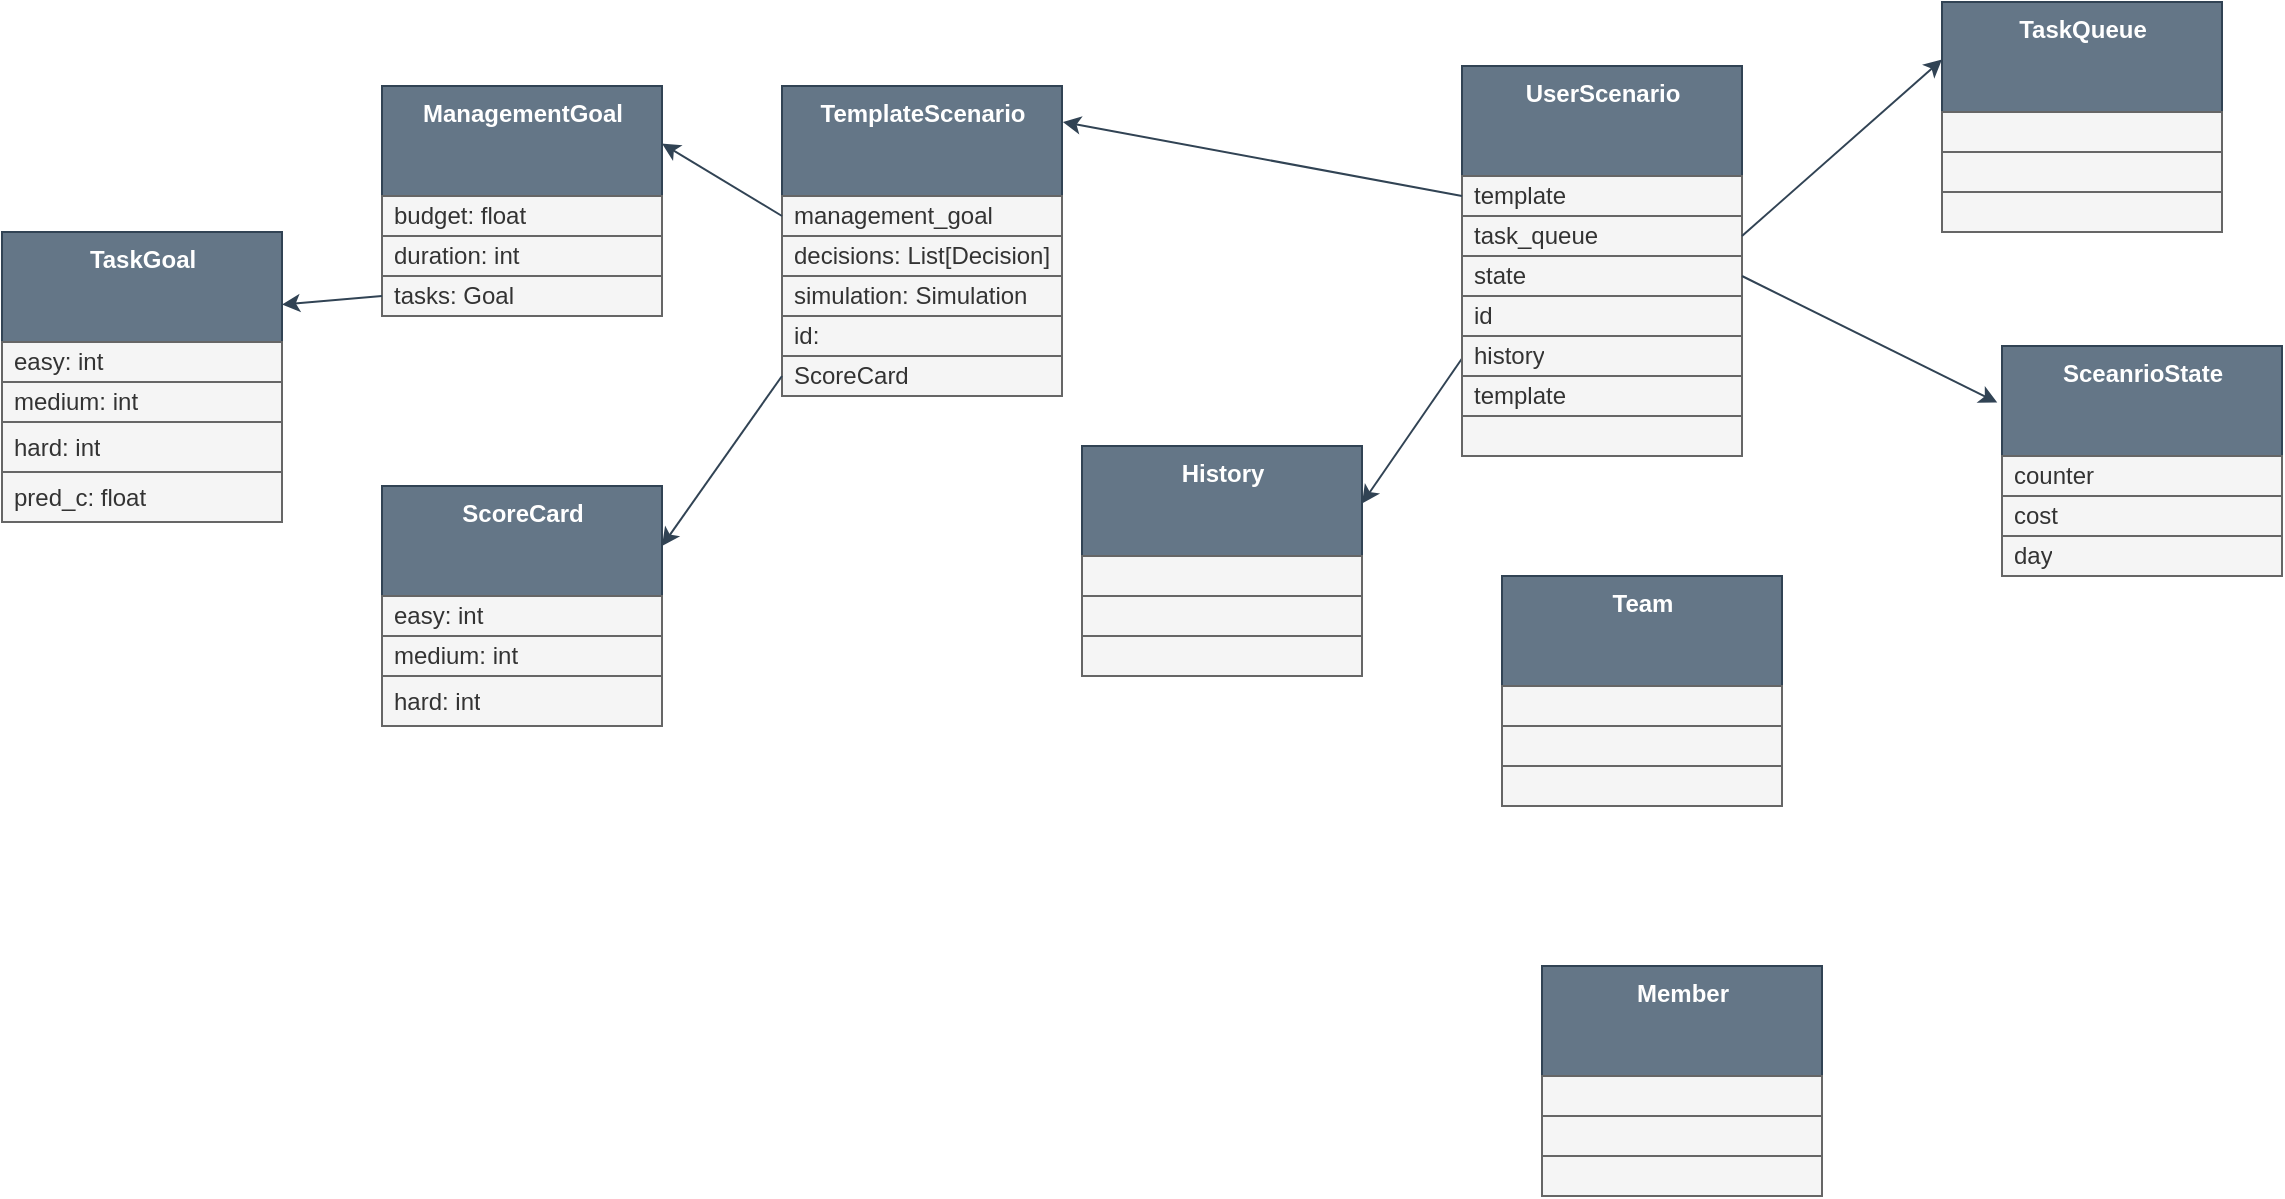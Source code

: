 <mxfile>
    <diagram id="EB7PPlUUMC7T7BG0MIpG" name="Page-1">
        <mxGraphModel dx="2025" dy="945" grid="1" gridSize="10" guides="1" tooltips="1" connect="1" arrows="1" fold="1" page="1" pageScale="1" pageWidth="827" pageHeight="1169" background="#ffffff" math="0" shadow="0">
            <root>
                <mxCell id="0"/>
                <mxCell id="1" parent="0"/>
                <mxCell id="14" value="&lt;b&gt;TemplateScenario&lt;/b&gt;" style="swimlane;fontStyle=0;align=center;verticalAlign=top;childLayout=stackLayout;horizontal=1;startSize=55;horizontalStack=0;resizeParent=1;resizeParentMax=0;resizeLast=0;collapsible=0;marginBottom=0;html=1;fillColor=#647687;strokeColor=#314354;fontColor=#ffffff;" parent="1" vertex="1">
                    <mxGeometry x="170" y="110" width="140" height="155" as="geometry"/>
                </mxCell>
                <mxCell id="15" value="management_goal" style="text;html=1;strokeColor=#666666;fillColor=#f5f5f5;align=left;verticalAlign=middle;spacingLeft=4;spacingRight=4;overflow=hidden;rotatable=0;points=[[0,0.5],[1,0.5]];portConstraint=eastwest;fontColor=#333333;" parent="14" vertex="1">
                    <mxGeometry y="55" width="140" height="20" as="geometry"/>
                </mxCell>
                <mxCell id="16" value="decisions: List[Decision]" style="text;html=1;strokeColor=#666666;fillColor=#f5f5f5;align=left;verticalAlign=middle;spacingLeft=4;spacingRight=4;overflow=hidden;rotatable=0;points=[[0,0.5],[1,0.5]];portConstraint=eastwest;fontColor=#333333;" parent="14" vertex="1">
                    <mxGeometry y="75" width="140" height="20" as="geometry"/>
                </mxCell>
                <mxCell id="33" value="simulation: Simulation" style="text;html=1;strokeColor=#666666;fillColor=#f5f5f5;align=left;verticalAlign=middle;spacingLeft=4;spacingRight=4;overflow=hidden;rotatable=0;points=[[0,0.5],[1,0.5]];portConstraint=eastwest;fontColor=#333333;" parent="14" vertex="1">
                    <mxGeometry y="95" width="140" height="20" as="geometry"/>
                </mxCell>
                <mxCell id="45" value="id:&amp;nbsp;" style="text;html=1;strokeColor=#666666;fillColor=#f5f5f5;align=left;verticalAlign=middle;spacingLeft=4;spacingRight=4;overflow=hidden;rotatable=0;points=[[0,0.5],[1,0.5]];portConstraint=eastwest;fontColor=#333333;" parent="14" vertex="1">
                    <mxGeometry y="115" width="140" height="20" as="geometry"/>
                </mxCell>
                <mxCell id="50" value="ScoreCard" style="text;html=1;strokeColor=#666666;fillColor=#f5f5f5;align=left;verticalAlign=middle;spacingLeft=4;spacingRight=4;overflow=hidden;rotatable=0;points=[[0,0.5],[1,0.5]];portConstraint=eastwest;fontColor=#333333;" parent="14" vertex="1">
                    <mxGeometry y="135" width="140" height="20" as="geometry"/>
                </mxCell>
                <mxCell id="90" style="edgeStyle=none;html=1;exitX=0;exitY=0.75;exitDx=0;exitDy=0;entryX=1;entryY=0.25;entryDx=0;entryDy=0;fontColor=#000000;fillColor=#647687;strokeColor=#314354;" parent="1" source="22" target="86" edge="1">
                    <mxGeometry relative="1" as="geometry"/>
                </mxCell>
                <mxCell id="22" value="&lt;b&gt;UserScenario&lt;/b&gt;" style="swimlane;fontStyle=0;align=center;verticalAlign=top;childLayout=stackLayout;horizontal=1;startSize=55;horizontalStack=0;resizeParent=1;resizeParentMax=0;resizeLast=0;collapsible=0;marginBottom=0;html=1;fillColor=#647687;strokeColor=#314354;fontColor=#ffffff;" parent="1" vertex="1">
                    <mxGeometry x="510" y="100" width="140" height="195" as="geometry"/>
                </mxCell>
                <mxCell id="23" value="template" style="text;html=1;strokeColor=#666666;fillColor=#f5f5f5;align=left;verticalAlign=middle;spacingLeft=4;spacingRight=4;overflow=hidden;rotatable=0;points=[[0,0.5],[1,0.5]];portConstraint=eastwest;fontColor=#333333;" parent="22" vertex="1">
                    <mxGeometry y="55" width="140" height="20" as="geometry"/>
                </mxCell>
                <mxCell id="24" value="task_queue" style="text;html=1;strokeColor=#666666;fillColor=#f5f5f5;align=left;verticalAlign=middle;spacingLeft=4;spacingRight=4;overflow=hidden;rotatable=0;points=[[0,0.5],[1,0.5]];portConstraint=eastwest;fontColor=#333333;" parent="22" vertex="1">
                    <mxGeometry y="75" width="140" height="20" as="geometry"/>
                </mxCell>
                <mxCell id="25" value="state" style="text;html=1;strokeColor=#666666;fillColor=#f5f5f5;align=left;verticalAlign=middle;spacingLeft=4;spacingRight=4;overflow=hidden;rotatable=0;points=[[0,0.5],[1,0.5]];portConstraint=eastwest;fontColor=#333333;" parent="22" vertex="1">
                    <mxGeometry y="95" width="140" height="20" as="geometry"/>
                </mxCell>
                <mxCell id="85" value="id" style="text;html=1;strokeColor=#666666;fillColor=#f5f5f5;align=left;verticalAlign=middle;spacingLeft=4;spacingRight=4;overflow=hidden;rotatable=0;points=[[0,0.5],[1,0.5]];portConstraint=eastwest;fontColor=#333333;" parent="22" vertex="1">
                    <mxGeometry y="115" width="140" height="20" as="geometry"/>
                </mxCell>
                <mxCell id="84" value="history" style="text;html=1;strokeColor=#666666;fillColor=#f5f5f5;align=left;verticalAlign=middle;spacingLeft=4;spacingRight=4;overflow=hidden;rotatable=0;points=[[0,0.5],[1,0.5]];portConstraint=eastwest;fontColor=#333333;" parent="22" vertex="1">
                    <mxGeometry y="135" width="140" height="20" as="geometry"/>
                </mxCell>
                <mxCell id="83" value="template" style="text;html=1;strokeColor=#666666;fillColor=#f5f5f5;align=left;verticalAlign=middle;spacingLeft=4;spacingRight=4;overflow=hidden;rotatable=0;points=[[0,0.5],[1,0.5]];portConstraint=eastwest;fontColor=#333333;" parent="22" vertex="1">
                    <mxGeometry y="155" width="140" height="20" as="geometry"/>
                </mxCell>
                <mxCell id="28" value="" style="text;html=1;strokeColor=#666666;fillColor=#f5f5f5;align=left;verticalAlign=middle;spacingLeft=4;spacingRight=4;overflow=hidden;rotatable=0;points=[[0,0.5],[1,0.5]];portConstraint=eastwest;fontColor=#333333;" parent="22" vertex="1">
                    <mxGeometry y="175" width="140" height="20" as="geometry"/>
                </mxCell>
                <mxCell id="29" style="edgeStyle=none;html=1;exitX=0;exitY=0.5;exitDx=0;exitDy=0;entryX=1.003;entryY=0.116;entryDx=0;entryDy=0;fontColor=#000000;fillColor=#647687;strokeColor=#314354;entryPerimeter=0;" parent="1" source="23" target="14" edge="1">
                    <mxGeometry relative="1" as="geometry"/>
                </mxCell>
                <mxCell id="51" value="&lt;b&gt;ManagementGoal&lt;/b&gt;" style="swimlane;fontStyle=0;align=center;verticalAlign=top;childLayout=stackLayout;horizontal=1;startSize=55;horizontalStack=0;resizeParent=1;resizeParentMax=0;resizeLast=0;collapsible=0;marginBottom=0;html=1;fillColor=#647687;strokeColor=#314354;fontColor=#ffffff;" parent="1" vertex="1">
                    <mxGeometry x="-30" y="110" width="140" height="115" as="geometry"/>
                </mxCell>
                <mxCell id="52" value="budget: float" style="text;html=1;strokeColor=#666666;fillColor=#f5f5f5;align=left;verticalAlign=middle;spacingLeft=4;spacingRight=4;overflow=hidden;rotatable=0;points=[[0,0.5],[1,0.5]];portConstraint=eastwest;fontColor=#333333;" parent="51" vertex="1">
                    <mxGeometry y="55" width="140" height="20" as="geometry"/>
                </mxCell>
                <mxCell id="53" value="duration: int" style="text;html=1;strokeColor=#666666;fillColor=#f5f5f5;align=left;verticalAlign=middle;spacingLeft=4;spacingRight=4;overflow=hidden;rotatable=0;points=[[0,0.5],[1,0.5]];portConstraint=eastwest;fontColor=#333333;" parent="51" vertex="1">
                    <mxGeometry y="75" width="140" height="20" as="geometry"/>
                </mxCell>
                <mxCell id="54" value="tasks: Goal" style="text;html=1;strokeColor=#666666;fillColor=#f5f5f5;align=left;verticalAlign=middle;spacingLeft=4;spacingRight=4;overflow=hidden;rotatable=0;points=[[0,0.5],[1,0.5]];portConstraint=eastwest;fontColor=#333333;" parent="51" vertex="1">
                    <mxGeometry y="95" width="140" height="20" as="geometry"/>
                </mxCell>
                <mxCell id="58" value="&lt;b&gt;TaskGoal&lt;/b&gt;" style="swimlane;fontStyle=0;align=center;verticalAlign=top;childLayout=stackLayout;horizontal=1;startSize=55;horizontalStack=0;resizeParent=1;resizeParentMax=0;resizeLast=0;collapsible=0;marginBottom=0;html=1;fillColor=#647687;strokeColor=#314354;fontColor=#ffffff;" parent="1" vertex="1">
                    <mxGeometry x="-220" y="183" width="140" height="145" as="geometry"/>
                </mxCell>
                <mxCell id="59" value="easy: int" style="text;html=1;strokeColor=#666666;fillColor=#f5f5f5;align=left;verticalAlign=middle;spacingLeft=4;spacingRight=4;overflow=hidden;rotatable=0;points=[[0,0.5],[1,0.5]];portConstraint=eastwest;fontColor=#333333;" parent="58" vertex="1">
                    <mxGeometry y="55" width="140" height="20" as="geometry"/>
                </mxCell>
                <mxCell id="60" value="medium: int" style="text;html=1;strokeColor=#666666;fillColor=#f5f5f5;align=left;verticalAlign=middle;spacingLeft=4;spacingRight=4;overflow=hidden;rotatable=0;points=[[0,0.5],[1,0.5]];portConstraint=eastwest;fontColor=#333333;" parent="58" vertex="1">
                    <mxGeometry y="75" width="140" height="20" as="geometry"/>
                </mxCell>
                <mxCell id="61" value="hard: int" style="text;html=1;strokeColor=#666666;fillColor=#f5f5f5;align=left;verticalAlign=middle;spacingLeft=4;spacingRight=4;overflow=hidden;rotatable=0;points=[[0,0.5],[1,0.5]];portConstraint=eastwest;fontColor=#333333;" parent="58" vertex="1">
                    <mxGeometry y="95" width="140" height="25" as="geometry"/>
                </mxCell>
                <mxCell id="67" value="pred_c: float" style="text;html=1;strokeColor=#666666;fillColor=#f5f5f5;align=left;verticalAlign=middle;spacingLeft=4;spacingRight=4;overflow=hidden;rotatable=0;points=[[0,0.5],[1,0.5]];portConstraint=eastwest;fontColor=#333333;" parent="58" vertex="1">
                    <mxGeometry y="120" width="140" height="25" as="geometry"/>
                </mxCell>
                <mxCell id="65" style="edgeStyle=none;html=1;exitX=0;exitY=0.5;exitDx=0;exitDy=0;entryX=1;entryY=0.25;entryDx=0;entryDy=0;fontColor=#000000;fillColor=#647687;strokeColor=#314354;" parent="1" source="54" target="58" edge="1">
                    <mxGeometry relative="1" as="geometry"/>
                </mxCell>
                <mxCell id="66" style="edgeStyle=none;html=1;entryX=1;entryY=0.25;entryDx=0;entryDy=0;fontColor=#000000;exitX=0;exitY=0.5;exitDx=0;exitDy=0;fillColor=#647687;strokeColor=#314354;" parent="1" source="15" target="51" edge="1">
                    <mxGeometry relative="1" as="geometry"/>
                </mxCell>
                <mxCell id="68" value="&lt;b&gt;ScoreCard&lt;/b&gt;" style="swimlane;fontStyle=0;align=center;verticalAlign=top;childLayout=stackLayout;horizontal=1;startSize=55;horizontalStack=0;resizeParent=1;resizeParentMax=0;resizeLast=0;collapsible=0;marginBottom=0;html=1;fillColor=#647687;strokeColor=#314354;fontColor=#ffffff;" parent="1" vertex="1">
                    <mxGeometry x="-30" y="310" width="140" height="120" as="geometry"/>
                </mxCell>
                <mxCell id="69" value="easy: int" style="text;html=1;strokeColor=#666666;fillColor=#f5f5f5;align=left;verticalAlign=middle;spacingLeft=4;spacingRight=4;overflow=hidden;rotatable=0;points=[[0,0.5],[1,0.5]];portConstraint=eastwest;fontColor=#333333;" parent="68" vertex="1">
                    <mxGeometry y="55" width="140" height="20" as="geometry"/>
                </mxCell>
                <mxCell id="70" value="medium: int" style="text;html=1;strokeColor=#666666;fillColor=#f5f5f5;align=left;verticalAlign=middle;spacingLeft=4;spacingRight=4;overflow=hidden;rotatable=0;points=[[0,0.5],[1,0.5]];portConstraint=eastwest;fontColor=#333333;" parent="68" vertex="1">
                    <mxGeometry y="75" width="140" height="20" as="geometry"/>
                </mxCell>
                <mxCell id="71" value="hard: int" style="text;html=1;strokeColor=#666666;fillColor=#f5f5f5;align=left;verticalAlign=middle;spacingLeft=4;spacingRight=4;overflow=hidden;rotatable=0;points=[[0,0.5],[1,0.5]];portConstraint=eastwest;fontColor=#333333;" parent="68" vertex="1">
                    <mxGeometry y="95" width="140" height="25" as="geometry"/>
                </mxCell>
                <mxCell id="72" style="edgeStyle=none;html=1;entryX=1;entryY=0.25;entryDx=0;entryDy=0;fontColor=#000000;exitX=0;exitY=0.5;exitDx=0;exitDy=0;fillColor=#647687;strokeColor=#314354;" parent="1" source="50" target="68" edge="1">
                    <mxGeometry relative="1" as="geometry"/>
                </mxCell>
                <mxCell id="73" value="&lt;b&gt;TaskQueue&lt;/b&gt;" style="swimlane;fontStyle=0;align=center;verticalAlign=top;childLayout=stackLayout;horizontal=1;startSize=55;horizontalStack=0;resizeParent=1;resizeParentMax=0;resizeLast=0;collapsible=0;marginBottom=0;html=1;fillColor=#647687;strokeColor=#314354;fontColor=#ffffff;" parent="1" vertex="1">
                    <mxGeometry x="750" y="68" width="140" height="115" as="geometry"/>
                </mxCell>
                <mxCell id="74" value="" style="text;html=1;strokeColor=#666666;fillColor=#f5f5f5;align=left;verticalAlign=middle;spacingLeft=4;spacingRight=4;overflow=hidden;rotatable=0;points=[[0,0.5],[1,0.5]];portConstraint=eastwest;fontColor=#333333;" parent="73" vertex="1">
                    <mxGeometry y="55" width="140" height="20" as="geometry"/>
                </mxCell>
                <mxCell id="75" value="" style="text;html=1;strokeColor=#666666;fillColor=#f5f5f5;align=left;verticalAlign=middle;spacingLeft=4;spacingRight=4;overflow=hidden;rotatable=0;points=[[0,0.5],[1,0.5]];portConstraint=eastwest;fontColor=#333333;" parent="73" vertex="1">
                    <mxGeometry y="75" width="140" height="20" as="geometry"/>
                </mxCell>
                <mxCell id="76" value="" style="text;html=1;strokeColor=#666666;fillColor=#f5f5f5;align=left;verticalAlign=middle;spacingLeft=4;spacingRight=4;overflow=hidden;rotatable=0;points=[[0,0.5],[1,0.5]];portConstraint=eastwest;fontColor=#333333;" parent="73" vertex="1">
                    <mxGeometry y="95" width="140" height="20" as="geometry"/>
                </mxCell>
                <mxCell id="77" style="edgeStyle=none;html=1;entryX=0;entryY=0.25;entryDx=0;entryDy=0;fontColor=#000000;exitX=1;exitY=0.5;exitDx=0;exitDy=0;fillColor=#647687;strokeColor=#314354;" parent="1" source="24" target="73" edge="1">
                    <mxGeometry relative="1" as="geometry"/>
                </mxCell>
                <mxCell id="78" value="&lt;b&gt;SceanrioState&lt;/b&gt;" style="swimlane;fontStyle=0;align=center;verticalAlign=top;childLayout=stackLayout;horizontal=1;startSize=55;horizontalStack=0;resizeParent=1;resizeParentMax=0;resizeLast=0;collapsible=0;marginBottom=0;html=1;fillColor=#647687;strokeColor=#314354;fontColor=#ffffff;" parent="1" vertex="1">
                    <mxGeometry x="780" y="240" width="140" height="115" as="geometry"/>
                </mxCell>
                <mxCell id="79" value="counter" style="text;html=1;strokeColor=#666666;fillColor=#f5f5f5;align=left;verticalAlign=middle;spacingLeft=4;spacingRight=4;overflow=hidden;rotatable=0;points=[[0,0.5],[1,0.5]];portConstraint=eastwest;fontColor=#333333;" parent="78" vertex="1">
                    <mxGeometry y="55" width="140" height="20" as="geometry"/>
                </mxCell>
                <mxCell id="80" value="cost" style="text;html=1;strokeColor=#666666;fillColor=#f5f5f5;align=left;verticalAlign=middle;spacingLeft=4;spacingRight=4;overflow=hidden;rotatable=0;points=[[0,0.5],[1,0.5]];portConstraint=eastwest;fontColor=#333333;" parent="78" vertex="1">
                    <mxGeometry y="75" width="140" height="20" as="geometry"/>
                </mxCell>
                <mxCell id="81" value="day" style="text;html=1;strokeColor=#666666;fillColor=#f5f5f5;align=left;verticalAlign=middle;spacingLeft=4;spacingRight=4;overflow=hidden;rotatable=0;points=[[0,0.5],[1,0.5]];portConstraint=eastwest;fontColor=#333333;" parent="78" vertex="1">
                    <mxGeometry y="95" width="140" height="20" as="geometry"/>
                </mxCell>
                <mxCell id="82" style="edgeStyle=none;html=1;exitX=1;exitY=0.5;exitDx=0;exitDy=0;entryX=-0.017;entryY=0.246;entryDx=0;entryDy=0;entryPerimeter=0;fontColor=#000000;fillColor=#647687;strokeColor=#314354;" parent="1" source="25" target="78" edge="1">
                    <mxGeometry relative="1" as="geometry"/>
                </mxCell>
                <mxCell id="86" value="&lt;b&gt;History&lt;/b&gt;" style="swimlane;fontStyle=0;align=center;verticalAlign=top;childLayout=stackLayout;horizontal=1;startSize=55;horizontalStack=0;resizeParent=1;resizeParentMax=0;resizeLast=0;collapsible=0;marginBottom=0;html=1;fillColor=#647687;strokeColor=#314354;fontColor=#ffffff;" parent="1" vertex="1">
                    <mxGeometry x="320" y="290" width="140" height="115" as="geometry"/>
                </mxCell>
                <mxCell id="87" value="" style="text;html=1;strokeColor=#666666;fillColor=#f5f5f5;align=left;verticalAlign=middle;spacingLeft=4;spacingRight=4;overflow=hidden;rotatable=0;points=[[0,0.5],[1,0.5]];portConstraint=eastwest;fontColor=#333333;" parent="86" vertex="1">
                    <mxGeometry y="55" width="140" height="20" as="geometry"/>
                </mxCell>
                <mxCell id="88" value="" style="text;html=1;strokeColor=#666666;fillColor=#f5f5f5;align=left;verticalAlign=middle;spacingLeft=4;spacingRight=4;overflow=hidden;rotatable=0;points=[[0,0.5],[1,0.5]];portConstraint=eastwest;fontColor=#333333;" parent="86" vertex="1">
                    <mxGeometry y="75" width="140" height="20" as="geometry"/>
                </mxCell>
                <mxCell id="89" value="" style="text;html=1;strokeColor=#666666;fillColor=#f5f5f5;align=left;verticalAlign=middle;spacingLeft=4;spacingRight=4;overflow=hidden;rotatable=0;points=[[0,0.5],[1,0.5]];portConstraint=eastwest;fontColor=#333333;" parent="86" vertex="1">
                    <mxGeometry y="95" width="140" height="20" as="geometry"/>
                </mxCell>
                <mxCell id="91" value="&lt;b&gt;Team&lt;/b&gt;" style="swimlane;fontStyle=0;align=center;verticalAlign=top;childLayout=stackLayout;horizontal=1;startSize=55;horizontalStack=0;resizeParent=1;resizeParentMax=0;resizeLast=0;collapsible=0;marginBottom=0;html=1;fillColor=#647687;strokeColor=#314354;fontColor=#ffffff;" vertex="1" parent="1">
                    <mxGeometry x="530" y="355" width="140" height="115" as="geometry"/>
                </mxCell>
                <mxCell id="92" value="" style="text;html=1;strokeColor=#666666;fillColor=#f5f5f5;align=left;verticalAlign=middle;spacingLeft=4;spacingRight=4;overflow=hidden;rotatable=0;points=[[0,0.5],[1,0.5]];portConstraint=eastwest;fontColor=#333333;" vertex="1" parent="91">
                    <mxGeometry y="55" width="140" height="20" as="geometry"/>
                </mxCell>
                <mxCell id="93" value="" style="text;html=1;strokeColor=#666666;fillColor=#f5f5f5;align=left;verticalAlign=middle;spacingLeft=4;spacingRight=4;overflow=hidden;rotatable=0;points=[[0,0.5],[1,0.5]];portConstraint=eastwest;fontColor=#333333;" vertex="1" parent="91">
                    <mxGeometry y="75" width="140" height="20" as="geometry"/>
                </mxCell>
                <mxCell id="94" value="" style="text;html=1;strokeColor=#666666;fillColor=#f5f5f5;align=left;verticalAlign=middle;spacingLeft=4;spacingRight=4;overflow=hidden;rotatable=0;points=[[0,0.5],[1,0.5]];portConstraint=eastwest;fontColor=#333333;" vertex="1" parent="91">
                    <mxGeometry y="95" width="140" height="20" as="geometry"/>
                </mxCell>
                <mxCell id="95" value="&lt;b&gt;Member&lt;br&gt;&lt;br&gt;&lt;/b&gt;" style="swimlane;fontStyle=0;align=center;verticalAlign=top;childLayout=stackLayout;horizontal=1;startSize=55;horizontalStack=0;resizeParent=1;resizeParentMax=0;resizeLast=0;collapsible=0;marginBottom=0;html=1;fillColor=#647687;strokeColor=#314354;fontColor=#ffffff;" vertex="1" parent="1">
                    <mxGeometry x="550" y="550" width="140" height="115" as="geometry"/>
                </mxCell>
                <mxCell id="96" value="" style="text;html=1;strokeColor=#666666;fillColor=#f5f5f5;align=left;verticalAlign=middle;spacingLeft=4;spacingRight=4;overflow=hidden;rotatable=0;points=[[0,0.5],[1,0.5]];portConstraint=eastwest;fontColor=#333333;" vertex="1" parent="95">
                    <mxGeometry y="55" width="140" height="20" as="geometry"/>
                </mxCell>
                <mxCell id="97" value="" style="text;html=1;strokeColor=#666666;fillColor=#f5f5f5;align=left;verticalAlign=middle;spacingLeft=4;spacingRight=4;overflow=hidden;rotatable=0;points=[[0,0.5],[1,0.5]];portConstraint=eastwest;fontColor=#333333;" vertex="1" parent="95">
                    <mxGeometry y="75" width="140" height="20" as="geometry"/>
                </mxCell>
                <mxCell id="98" value="" style="text;html=1;strokeColor=#666666;fillColor=#f5f5f5;align=left;verticalAlign=middle;spacingLeft=4;spacingRight=4;overflow=hidden;rotatable=0;points=[[0,0.5],[1,0.5]];portConstraint=eastwest;fontColor=#333333;" vertex="1" parent="95">
                    <mxGeometry y="95" width="140" height="20" as="geometry"/>
                </mxCell>
            </root>
        </mxGraphModel>
    </diagram>
</mxfile>